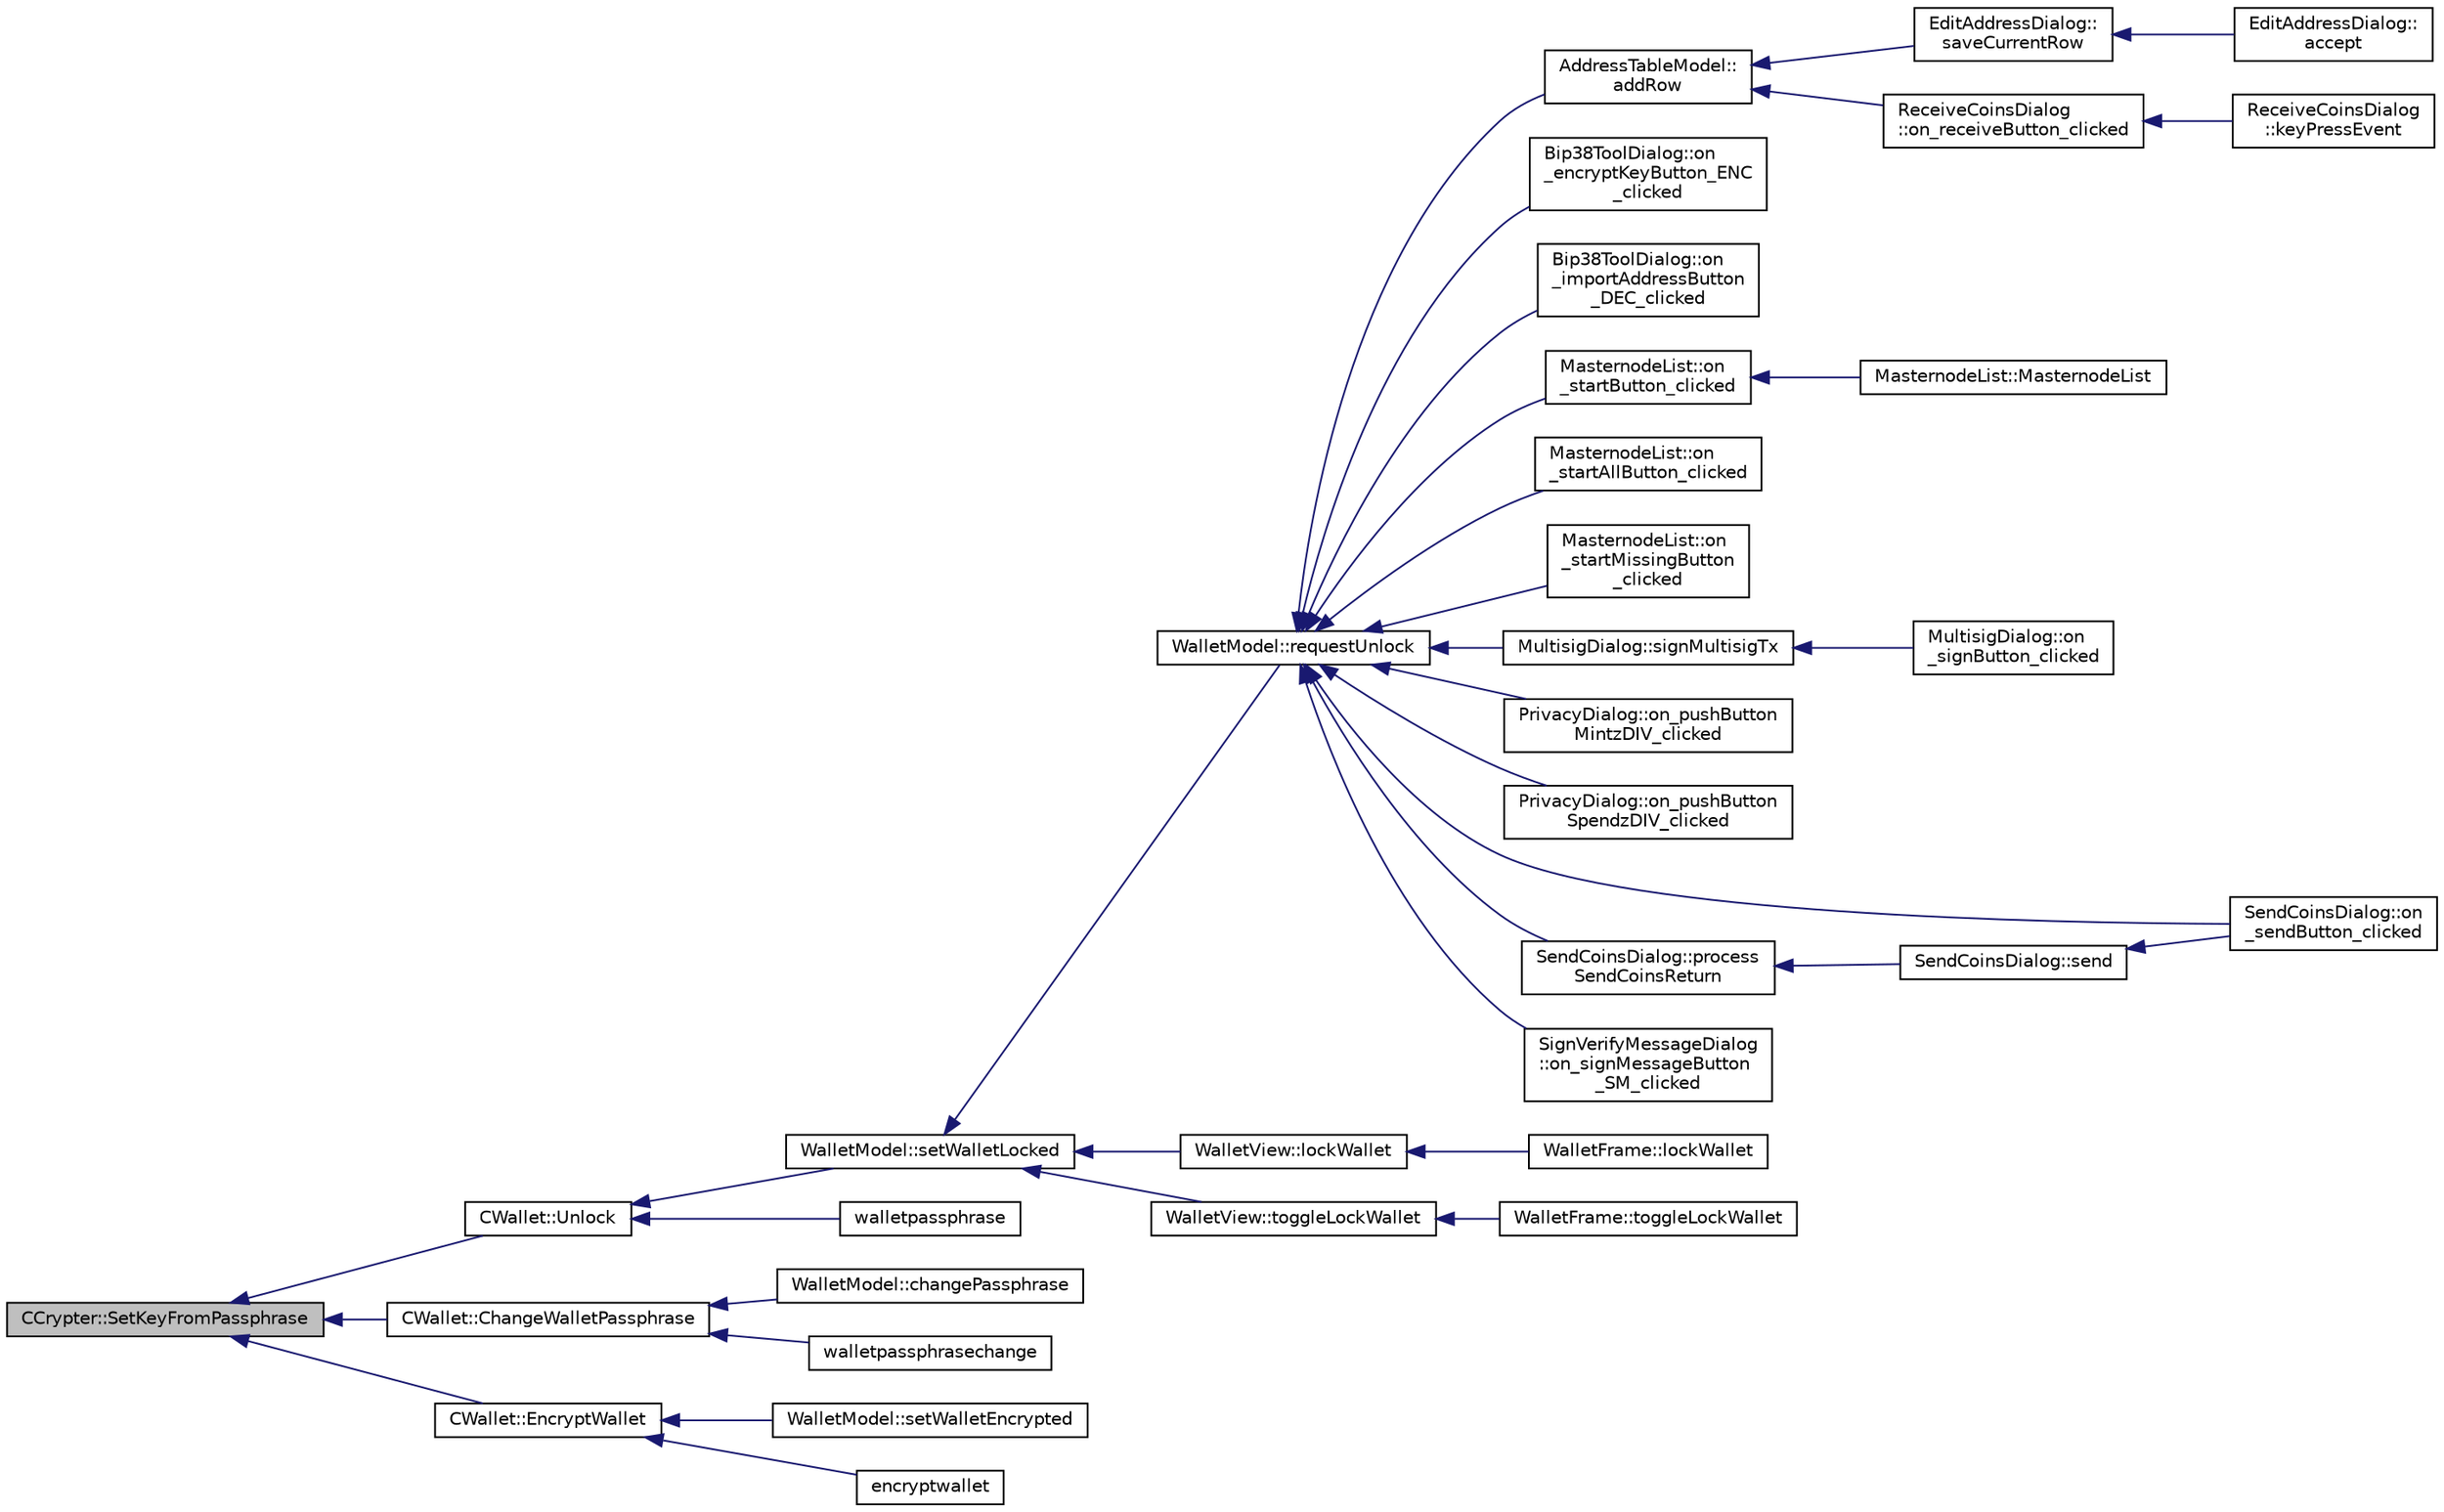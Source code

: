 digraph "CCrypter::SetKeyFromPassphrase"
{
  edge [fontname="Helvetica",fontsize="10",labelfontname="Helvetica",labelfontsize="10"];
  node [fontname="Helvetica",fontsize="10",shape=record];
  rankdir="LR";
  Node128 [label="CCrypter::SetKeyFromPassphrase",height=0.2,width=0.4,color="black", fillcolor="grey75", style="filled", fontcolor="black"];
  Node128 -> Node129 [dir="back",color="midnightblue",fontsize="10",style="solid",fontname="Helvetica"];
  Node129 [label="CWallet::Unlock",height=0.2,width=0.4,color="black", fillcolor="white", style="filled",URL="$group__map_wallet.html#ga654ae5a3a7c4c7c7bfd271f108781b40"];
  Node129 -> Node130 [dir="back",color="midnightblue",fontsize="10",style="solid",fontname="Helvetica"];
  Node130 [label="WalletModel::setWalletLocked",height=0.2,width=0.4,color="black", fillcolor="white", style="filled",URL="$class_wallet_model.html#a5a8b65bfaecb0813d64c733f4f34f090"];
  Node130 -> Node131 [dir="back",color="midnightblue",fontsize="10",style="solid",fontname="Helvetica"];
  Node131 [label="WalletModel::requestUnlock",height=0.2,width=0.4,color="black", fillcolor="white", style="filled",URL="$class_wallet_model.html#a9ad552f7942cd22f7a1cd0803b179f06"];
  Node131 -> Node132 [dir="back",color="midnightblue",fontsize="10",style="solid",fontname="Helvetica"];
  Node132 [label="AddressTableModel::\laddRow",height=0.2,width=0.4,color="black", fillcolor="white", style="filled",URL="$class_address_table_model.html#aa72edd2a093a6e9318639d69d3a23488"];
  Node132 -> Node133 [dir="back",color="midnightblue",fontsize="10",style="solid",fontname="Helvetica"];
  Node133 [label="EditAddressDialog::\lsaveCurrentRow",height=0.2,width=0.4,color="black", fillcolor="white", style="filled",URL="$class_edit_address_dialog.html#a8494a551799cd1f4c253e557424c206c"];
  Node133 -> Node134 [dir="back",color="midnightblue",fontsize="10",style="solid",fontname="Helvetica"];
  Node134 [label="EditAddressDialog::\laccept",height=0.2,width=0.4,color="black", fillcolor="white", style="filled",URL="$class_edit_address_dialog.html#ac52b71129806bccf6533d0e9441393b6"];
  Node132 -> Node135 [dir="back",color="midnightblue",fontsize="10",style="solid",fontname="Helvetica"];
  Node135 [label="ReceiveCoinsDialog\l::on_receiveButton_clicked",height=0.2,width=0.4,color="black", fillcolor="white", style="filled",URL="$class_receive_coins_dialog.html#a9db8de31f6889288cb22c061aa51e0cd"];
  Node135 -> Node136 [dir="back",color="midnightblue",fontsize="10",style="solid",fontname="Helvetica"];
  Node136 [label="ReceiveCoinsDialog\l::keyPressEvent",height=0.2,width=0.4,color="black", fillcolor="white", style="filled",URL="$class_receive_coins_dialog.html#abcf17b510c473bf3e94ef12f7f5cfc10"];
  Node131 -> Node137 [dir="back",color="midnightblue",fontsize="10",style="solid",fontname="Helvetica"];
  Node137 [label="Bip38ToolDialog::on\l_encryptKeyButton_ENC\l_clicked",height=0.2,width=0.4,color="black", fillcolor="white", style="filled",URL="$class_bip38_tool_dialog.html#a31cdc41e507628f2cd413e9df57c5770"];
  Node131 -> Node138 [dir="back",color="midnightblue",fontsize="10",style="solid",fontname="Helvetica"];
  Node138 [label="Bip38ToolDialog::on\l_importAddressButton\l_DEC_clicked",height=0.2,width=0.4,color="black", fillcolor="white", style="filled",URL="$class_bip38_tool_dialog.html#a20a1363ad4ff8e241583b3ceb19379e6"];
  Node131 -> Node139 [dir="back",color="midnightblue",fontsize="10",style="solid",fontname="Helvetica"];
  Node139 [label="MasternodeList::on\l_startButton_clicked",height=0.2,width=0.4,color="black", fillcolor="white", style="filled",URL="$class_masternode_list.html#a4370755b1dcdbf4a9396108c2b7ae76a"];
  Node139 -> Node140 [dir="back",color="midnightblue",fontsize="10",style="solid",fontname="Helvetica"];
  Node140 [label="MasternodeList::MasternodeList",height=0.2,width=0.4,color="black", fillcolor="white", style="filled",URL="$class_masternode_list.html#a341c2ce3e55eecb90f8733c72af375c4"];
  Node131 -> Node141 [dir="back",color="midnightblue",fontsize="10",style="solid",fontname="Helvetica"];
  Node141 [label="MasternodeList::on\l_startAllButton_clicked",height=0.2,width=0.4,color="black", fillcolor="white", style="filled",URL="$class_masternode_list.html#a12e7d7a66cc6ce787fb5de9babfd7358"];
  Node131 -> Node142 [dir="back",color="midnightblue",fontsize="10",style="solid",fontname="Helvetica"];
  Node142 [label="MasternodeList::on\l_startMissingButton\l_clicked",height=0.2,width=0.4,color="black", fillcolor="white", style="filled",URL="$class_masternode_list.html#a559cf1011eede788d0416c7390e25145"];
  Node131 -> Node143 [dir="back",color="midnightblue",fontsize="10",style="solid",fontname="Helvetica"];
  Node143 [label="MultisigDialog::signMultisigTx",height=0.2,width=0.4,color="black", fillcolor="white", style="filled",URL="$class_multisig_dialog.html#accd639f522281361bdf409e88909eb98"];
  Node143 -> Node144 [dir="back",color="midnightblue",fontsize="10",style="solid",fontname="Helvetica"];
  Node144 [label="MultisigDialog::on\l_signButton_clicked",height=0.2,width=0.4,color="black", fillcolor="white", style="filled",URL="$class_multisig_dialog.html#a5fdc6c2578e0f4e2f7900a3723d223ae"];
  Node131 -> Node145 [dir="back",color="midnightblue",fontsize="10",style="solid",fontname="Helvetica"];
  Node145 [label="PrivacyDialog::on_pushButton\lMintzDIV_clicked",height=0.2,width=0.4,color="black", fillcolor="white", style="filled",URL="$class_privacy_dialog.html#aa6bb4499ed540ba38114032bffc40249"];
  Node131 -> Node146 [dir="back",color="midnightblue",fontsize="10",style="solid",fontname="Helvetica"];
  Node146 [label="PrivacyDialog::on_pushButton\lSpendzDIV_clicked",height=0.2,width=0.4,color="black", fillcolor="white", style="filled",URL="$class_privacy_dialog.html#accc35c0dac26d3f1bb94c83ae75e317b"];
  Node131 -> Node147 [dir="back",color="midnightblue",fontsize="10",style="solid",fontname="Helvetica"];
  Node147 [label="SendCoinsDialog::on\l_sendButton_clicked",height=0.2,width=0.4,color="black", fillcolor="white", style="filled",URL="$class_send_coins_dialog.html#a2cab7cf9ea5040b9e2189297f7d3c764"];
  Node131 -> Node148 [dir="back",color="midnightblue",fontsize="10",style="solid",fontname="Helvetica"];
  Node148 [label="SendCoinsDialog::process\lSendCoinsReturn",height=0.2,width=0.4,color="black", fillcolor="white", style="filled",URL="$class_send_coins_dialog.html#a1b9b188bbf5ed580f8f1041afb5d3fd5"];
  Node148 -> Node149 [dir="back",color="midnightblue",fontsize="10",style="solid",fontname="Helvetica"];
  Node149 [label="SendCoinsDialog::send",height=0.2,width=0.4,color="black", fillcolor="white", style="filled",URL="$class_send_coins_dialog.html#afd8d436a16ea7dba1276e8fdfdc8b2d3"];
  Node149 -> Node147 [dir="back",color="midnightblue",fontsize="10",style="solid",fontname="Helvetica"];
  Node131 -> Node150 [dir="back",color="midnightblue",fontsize="10",style="solid",fontname="Helvetica"];
  Node150 [label="SignVerifyMessageDialog\l::on_signMessageButton\l_SM_clicked",height=0.2,width=0.4,color="black", fillcolor="white", style="filled",URL="$class_sign_verify_message_dialog.html#a2ef91b4ace68d63ab1c1d3cc6c13b5f9"];
  Node130 -> Node151 [dir="back",color="midnightblue",fontsize="10",style="solid",fontname="Helvetica"];
  Node151 [label="WalletView::lockWallet",height=0.2,width=0.4,color="black", fillcolor="white", style="filled",URL="$class_wallet_view.html#ae76bd29c36d1cfa9bc986924a0454eeb",tooltip="Lock wallet. "];
  Node151 -> Node152 [dir="back",color="midnightblue",fontsize="10",style="solid",fontname="Helvetica"];
  Node152 [label="WalletFrame::lockWallet",height=0.2,width=0.4,color="black", fillcolor="white", style="filled",URL="$class_wallet_frame.html#a0b94aa3ff7ae9ea4d3e31b038d8b9b25",tooltip="Lock wallet. "];
  Node130 -> Node153 [dir="back",color="midnightblue",fontsize="10",style="solid",fontname="Helvetica"];
  Node153 [label="WalletView::toggleLockWallet",height=0.2,width=0.4,color="black", fillcolor="white", style="filled",URL="$class_wallet_view.html#a739b3c92d336efb3cf1249a84d4deeab",tooltip="Toggle wallet lock state. "];
  Node153 -> Node154 [dir="back",color="midnightblue",fontsize="10",style="solid",fontname="Helvetica"];
  Node154 [label="WalletFrame::toggleLockWallet",height=0.2,width=0.4,color="black", fillcolor="white", style="filled",URL="$class_wallet_frame.html#aabe09da444c11859a0fc19e923ce0792",tooltip="Toggle Wallet Lock State. "];
  Node129 -> Node155 [dir="back",color="midnightblue",fontsize="10",style="solid",fontname="Helvetica"];
  Node155 [label="walletpassphrase",height=0.2,width=0.4,color="black", fillcolor="white", style="filled",URL="$rpcwallet_8cpp.html#a733f7c70e7c18783935e6de9643c0086"];
  Node128 -> Node156 [dir="back",color="midnightblue",fontsize="10",style="solid",fontname="Helvetica"];
  Node156 [label="CWallet::ChangeWalletPassphrase",height=0.2,width=0.4,color="black", fillcolor="white", style="filled",URL="$group__map_wallet.html#ga4abcec3066e7c462f4564c159fc15031"];
  Node156 -> Node157 [dir="back",color="midnightblue",fontsize="10",style="solid",fontname="Helvetica"];
  Node157 [label="WalletModel::changePassphrase",height=0.2,width=0.4,color="black", fillcolor="white", style="filled",URL="$class_wallet_model.html#a67ebff3f267b5c9973c0465184c085a4"];
  Node156 -> Node158 [dir="back",color="midnightblue",fontsize="10",style="solid",fontname="Helvetica"];
  Node158 [label="walletpassphrasechange",height=0.2,width=0.4,color="black", fillcolor="white", style="filled",URL="$rpcwallet_8cpp.html#a84ad884957e24688433be32a9ca70933"];
  Node128 -> Node159 [dir="back",color="midnightblue",fontsize="10",style="solid",fontname="Helvetica"];
  Node159 [label="CWallet::EncryptWallet",height=0.2,width=0.4,color="black", fillcolor="white", style="filled",URL="$group__map_wallet.html#gab34fe5bf771619dcbe22a65f013e5469"];
  Node159 -> Node160 [dir="back",color="midnightblue",fontsize="10",style="solid",fontname="Helvetica"];
  Node160 [label="WalletModel::setWalletEncrypted",height=0.2,width=0.4,color="black", fillcolor="white", style="filled",URL="$class_wallet_model.html#a444340830badcd48e3a4dd6b03d9c4d7"];
  Node159 -> Node161 [dir="back",color="midnightblue",fontsize="10",style="solid",fontname="Helvetica"];
  Node161 [label="encryptwallet",height=0.2,width=0.4,color="black", fillcolor="white", style="filled",URL="$rpcwallet_8cpp.html#a5fb49bac2748015a256c63e9f8ccc539"];
}
